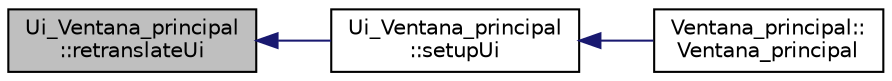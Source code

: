 digraph "Ui_Ventana_principal::retranslateUi"
{
  edge [fontname="Helvetica",fontsize="10",labelfontname="Helvetica",labelfontsize="10"];
  node [fontname="Helvetica",fontsize="10",shape=record];
  rankdir="LR";
  Node1 [label="Ui_Ventana_principal\l::retranslateUi",height=0.2,width=0.4,color="black", fillcolor="grey75", style="filled" fontcolor="black"];
  Node1 -> Node2 [dir="back",color="midnightblue",fontsize="10",style="solid",fontname="Helvetica"];
  Node2 [label="Ui_Ventana_principal\l::setupUi",height=0.2,width=0.4,color="black", fillcolor="white", style="filled",URL="$class_ui___ventana__principal.html#afa31744111f4831c13ee05c7cfdf3012"];
  Node2 -> Node3 [dir="back",color="midnightblue",fontsize="10",style="solid",fontname="Helvetica"];
  Node3 [label="Ventana_principal::\lVentana_principal",height=0.2,width=0.4,color="black", fillcolor="white", style="filled",URL="$class_ventana__principal.html#a623891f9ba816ed6717ee58ec717d63d"];
}

